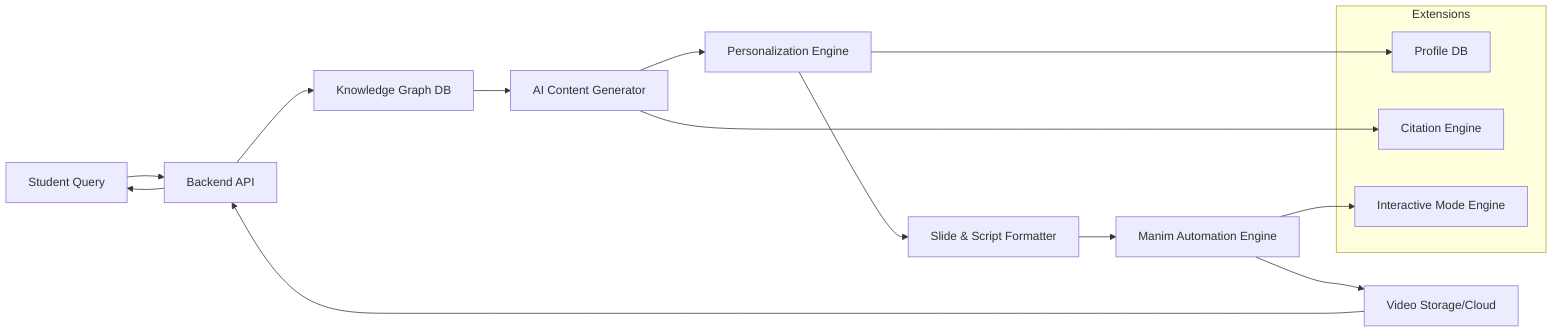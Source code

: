 flowchart LR
U[Student Query] --> API[Backend API]
API --> KG[Knowledge Graph DB]
KG --> AI[AI Content Generator]
AI --> PF[Personalization Engine]
PF --> SS[Slide & Script Formatter]
SS --> M[Manim Automation Engine]
M --> V[Video Storage/Cloud]
V --> API
API --> U

subgraph Extensions
P[Profile DB]
C[Citation Engine]
I[Interactive Mode Engine]
end

AI --> C
PF --> P
M --> I